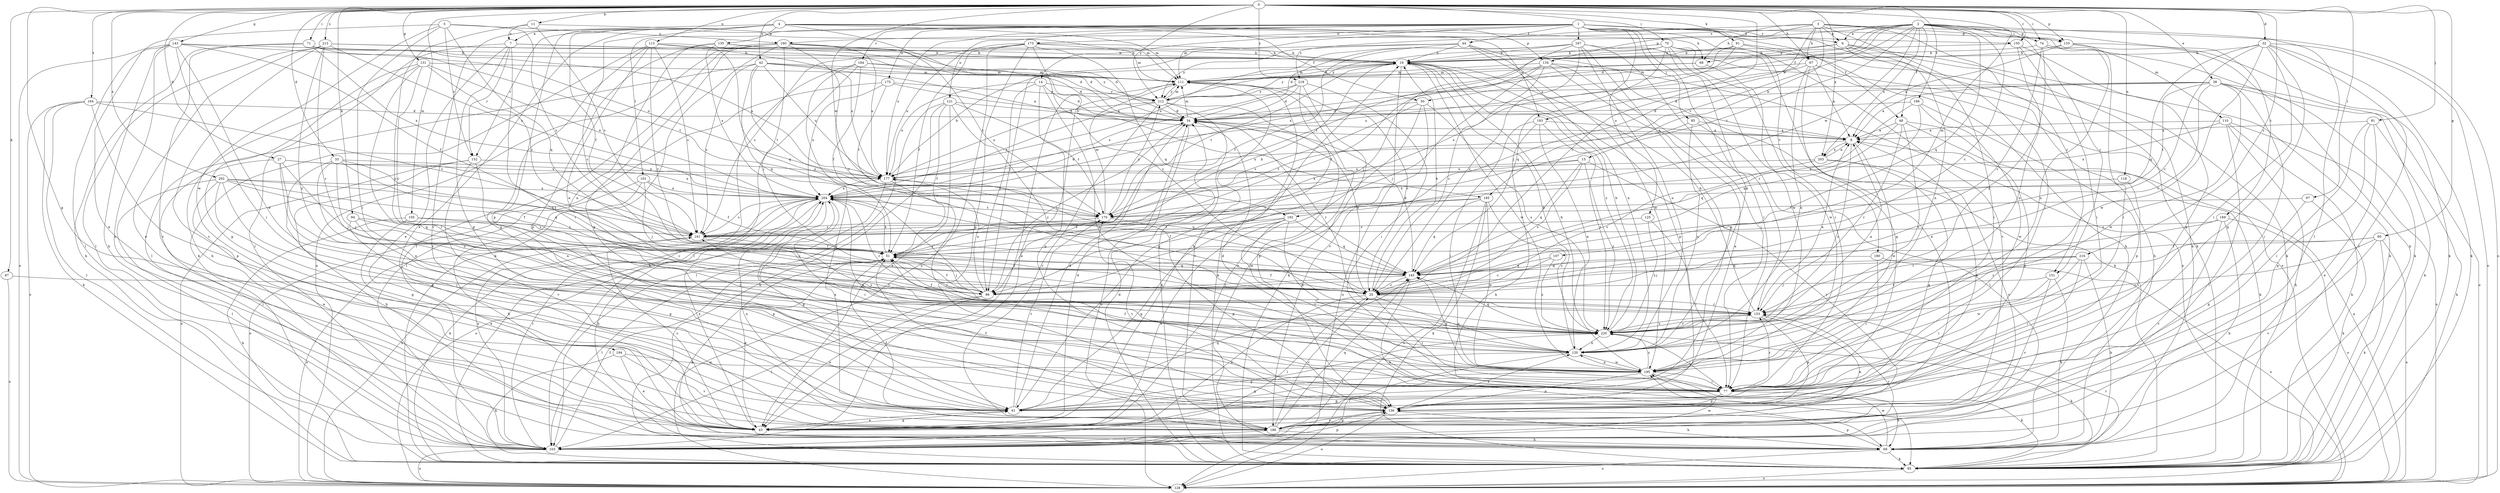 strict digraph  {
0;
1;
2;
3;
4;
5;
6;
7;
8;
11;
14;
15;
16;
25;
27;
32;
33;
34;
38;
42;
43;
44;
48;
50;
51;
60;
61;
67;
68;
69;
70;
71;
74;
77;
81;
85;
86;
87;
91;
94;
95;
97;
101;
103;
105;
107;
110;
111;
113;
118;
120;
121;
125;
128;
131;
133;
134;
135;
136;
143;
145;
150;
151;
152;
153;
160;
161;
164;
166;
167;
169;
170;
173;
175;
177;
180;
184;
185;
186;
192;
193;
194;
195;
202;
203;
204;
212;
213;
216;
219;
220;
0 -> 11  [label=b];
0 -> 25  [label=c];
0 -> 27  [label=d];
0 -> 32  [label=d];
0 -> 33  [label=d];
0 -> 38  [label=e];
0 -> 42  [label=e];
0 -> 60  [label=g];
0 -> 61  [label=g];
0 -> 67  [label=h];
0 -> 70  [label=i];
0 -> 71  [label=i];
0 -> 74  [label=i];
0 -> 81  [label=j];
0 -> 87  [label=k];
0 -> 91  [label=k];
0 -> 94  [label=k];
0 -> 97  [label=l];
0 -> 105  [label=m];
0 -> 107  [label=m];
0 -> 113  [label=n];
0 -> 118  [label=n];
0 -> 131  [label=p];
0 -> 133  [label=p];
0 -> 143  [label=q];
0 -> 150  [label=r];
0 -> 164  [label=t];
0 -> 166  [label=t];
0 -> 192  [label=w];
0 -> 202  [label=x];
0 -> 203  [label=x];
0 -> 212  [label=y];
0 -> 213  [label=z];
0 -> 216  [label=z];
0 -> 219  [label=z];
1 -> 6  [label=a];
1 -> 14  [label=b];
1 -> 43  [label=e];
1 -> 44  [label=f];
1 -> 48  [label=f];
1 -> 85  [label=j];
1 -> 95  [label=k];
1 -> 101  [label=l];
1 -> 120  [label=n];
1 -> 121  [label=o];
1 -> 125  [label=o];
1 -> 133  [label=p];
1 -> 150  [label=r];
1 -> 167  [label=t];
1 -> 173  [label=u];
1 -> 175  [label=u];
1 -> 177  [label=u];
1 -> 180  [label=v];
1 -> 184  [label=v];
2 -> 6  [label=a];
2 -> 25  [label=c];
2 -> 34  [label=d];
2 -> 48  [label=f];
2 -> 50  [label=f];
2 -> 74  [label=i];
2 -> 103  [label=l];
2 -> 133  [label=p];
2 -> 134  [label=p];
2 -> 145  [label=q];
2 -> 151  [label=r];
2 -> 160  [label=s];
2 -> 169  [label=t];
2 -> 170  [label=t];
2 -> 185  [label=v];
2 -> 192  [label=w];
2 -> 193  [label=w];
2 -> 203  [label=x];
3 -> 6  [label=a];
3 -> 15  [label=b];
3 -> 67  [label=h];
3 -> 68  [label=h];
3 -> 77  [label=i];
3 -> 86  [label=j];
3 -> 110  [label=m];
3 -> 111  [label=m];
3 -> 128  [label=o];
3 -> 151  [label=r];
3 -> 219  [label=z];
4 -> 7  [label=a];
4 -> 25  [label=c];
4 -> 50  [label=f];
4 -> 51  [label=f];
4 -> 68  [label=h];
4 -> 111  [label=m];
4 -> 134  [label=p];
4 -> 135  [label=p];
4 -> 136  [label=p];
4 -> 152  [label=r];
4 -> 185  [label=v];
4 -> 186  [label=v];
4 -> 193  [label=w];
5 -> 43  [label=e];
5 -> 77  [label=i];
5 -> 145  [label=q];
5 -> 152  [label=r];
5 -> 160  [label=s];
5 -> 161  [label=s];
5 -> 194  [label=w];
6 -> 16  [label=b];
6 -> 68  [label=h];
6 -> 69  [label=h];
6 -> 77  [label=i];
6 -> 95  [label=k];
6 -> 120  [label=n];
7 -> 16  [label=b];
7 -> 34  [label=d];
7 -> 43  [label=e];
7 -> 61  [label=g];
7 -> 77  [label=i];
7 -> 103  [label=l];
7 -> 152  [label=r];
8 -> 177  [label=u];
8 -> 195  [label=w];
8 -> 203  [label=x];
8 -> 220  [label=z];
11 -> 7  [label=a];
11 -> 111  [label=m];
11 -> 161  [label=s];
11 -> 220  [label=z];
14 -> 34  [label=d];
14 -> 86  [label=j];
14 -> 136  [label=p];
14 -> 177  [label=u];
14 -> 195  [label=w];
14 -> 212  [label=y];
15 -> 25  [label=c];
15 -> 145  [label=q];
15 -> 177  [label=u];
15 -> 186  [label=v];
15 -> 204  [label=x];
15 -> 220  [label=z];
16 -> 111  [label=m];
16 -> 136  [label=p];
16 -> 170  [label=t];
16 -> 186  [label=v];
16 -> 195  [label=w];
16 -> 220  [label=z];
25 -> 16  [label=b];
25 -> 34  [label=d];
25 -> 43  [label=e];
25 -> 51  [label=f];
25 -> 77  [label=i];
25 -> 103  [label=l];
25 -> 120  [label=n];
25 -> 153  [label=r];
27 -> 86  [label=j];
27 -> 103  [label=l];
27 -> 120  [label=n];
27 -> 177  [label=u];
27 -> 204  [label=x];
27 -> 220  [label=z];
32 -> 16  [label=b];
32 -> 25  [label=c];
32 -> 61  [label=g];
32 -> 77  [label=i];
32 -> 95  [label=k];
32 -> 103  [label=l];
32 -> 128  [label=o];
32 -> 145  [label=q];
32 -> 195  [label=w];
33 -> 51  [label=f];
33 -> 61  [label=g];
33 -> 86  [label=j];
33 -> 145  [label=q];
33 -> 177  [label=u];
33 -> 220  [label=z];
34 -> 8  [label=a];
34 -> 86  [label=j];
34 -> 111  [label=m];
34 -> 128  [label=o];
34 -> 153  [label=r];
38 -> 8  [label=a];
38 -> 25  [label=c];
38 -> 34  [label=d];
38 -> 77  [label=i];
38 -> 95  [label=k];
38 -> 128  [label=o];
38 -> 170  [label=t];
38 -> 195  [label=w];
38 -> 212  [label=y];
42 -> 8  [label=a];
42 -> 34  [label=d];
42 -> 103  [label=l];
42 -> 111  [label=m];
42 -> 145  [label=q];
42 -> 161  [label=s];
42 -> 170  [label=t];
42 -> 177  [label=u];
43 -> 16  [label=b];
43 -> 34  [label=d];
43 -> 61  [label=g];
43 -> 161  [label=s];
43 -> 204  [label=x];
44 -> 16  [label=b];
44 -> 51  [label=f];
44 -> 86  [label=j];
44 -> 120  [label=n];
44 -> 128  [label=o];
44 -> 195  [label=w];
44 -> 212  [label=y];
48 -> 8  [label=a];
48 -> 95  [label=k];
48 -> 136  [label=p];
48 -> 145  [label=q];
48 -> 153  [label=r];
48 -> 220  [label=z];
50 -> 34  [label=d];
50 -> 43  [label=e];
50 -> 128  [label=o];
50 -> 161  [label=s];
50 -> 220  [label=z];
51 -> 16  [label=b];
51 -> 43  [label=e];
51 -> 86  [label=j];
51 -> 95  [label=k];
51 -> 103  [label=l];
51 -> 145  [label=q];
51 -> 204  [label=x];
60 -> 51  [label=f];
60 -> 95  [label=k];
60 -> 128  [label=o];
60 -> 153  [label=r];
60 -> 186  [label=v];
60 -> 220  [label=z];
61 -> 34  [label=d];
61 -> 43  [label=e];
61 -> 145  [label=q];
61 -> 170  [label=t];
67 -> 8  [label=a];
67 -> 61  [label=g];
67 -> 69  [label=h];
67 -> 111  [label=m];
67 -> 120  [label=n];
67 -> 177  [label=u];
68 -> 111  [label=m];
68 -> 195  [label=w];
68 -> 212  [label=y];
69 -> 95  [label=k];
69 -> 111  [label=m];
69 -> 128  [label=o];
69 -> 136  [label=p];
69 -> 195  [label=w];
70 -> 16  [label=b];
70 -> 43  [label=e];
70 -> 77  [label=i];
70 -> 145  [label=q];
70 -> 153  [label=r];
70 -> 170  [label=t];
70 -> 186  [label=v];
70 -> 195  [label=w];
70 -> 212  [label=y];
71 -> 16  [label=b];
71 -> 95  [label=k];
71 -> 170  [label=t];
71 -> 177  [label=u];
71 -> 186  [label=v];
71 -> 204  [label=x];
74 -> 16  [label=b];
74 -> 25  [label=c];
74 -> 95  [label=k];
74 -> 120  [label=n];
74 -> 220  [label=z];
77 -> 34  [label=d];
77 -> 61  [label=g];
77 -> 69  [label=h];
77 -> 136  [label=p];
77 -> 153  [label=r];
77 -> 204  [label=x];
81 -> 8  [label=a];
81 -> 43  [label=e];
81 -> 77  [label=i];
81 -> 95  [label=k];
81 -> 136  [label=p];
85 -> 8  [label=a];
85 -> 103  [label=l];
85 -> 120  [label=n];
85 -> 170  [label=t];
86 -> 43  [label=e];
86 -> 51  [label=f];
86 -> 103  [label=l];
86 -> 177  [label=u];
86 -> 204  [label=x];
87 -> 25  [label=c];
87 -> 128  [label=o];
91 -> 16  [label=b];
91 -> 69  [label=h];
91 -> 95  [label=k];
91 -> 161  [label=s];
91 -> 204  [label=x];
94 -> 25  [label=c];
94 -> 61  [label=g];
94 -> 136  [label=p];
94 -> 161  [label=s];
95 -> 34  [label=d];
95 -> 128  [label=o];
95 -> 153  [label=r];
97 -> 95  [label=k];
97 -> 136  [label=p];
97 -> 170  [label=t];
101 -> 51  [label=f];
101 -> 69  [label=h];
101 -> 86  [label=j];
101 -> 128  [label=o];
101 -> 204  [label=x];
103 -> 51  [label=f];
103 -> 128  [label=o];
103 -> 136  [label=p];
103 -> 153  [label=r];
103 -> 195  [label=w];
103 -> 204  [label=x];
105 -> 25  [label=c];
105 -> 43  [label=e];
105 -> 95  [label=k];
105 -> 161  [label=s];
107 -> 25  [label=c];
107 -> 145  [label=q];
107 -> 220  [label=z];
110 -> 8  [label=a];
110 -> 69  [label=h];
110 -> 95  [label=k];
110 -> 103  [label=l];
110 -> 128  [label=o];
110 -> 204  [label=x];
111 -> 16  [label=b];
111 -> 25  [label=c];
111 -> 43  [label=e];
111 -> 95  [label=k];
111 -> 103  [label=l];
111 -> 186  [label=v];
111 -> 212  [label=y];
113 -> 16  [label=b];
113 -> 25  [label=c];
113 -> 61  [label=g];
113 -> 95  [label=k];
113 -> 120  [label=n];
113 -> 145  [label=q];
113 -> 161  [label=s];
113 -> 177  [label=u];
118 -> 77  [label=i];
118 -> 204  [label=x];
120 -> 16  [label=b];
120 -> 61  [label=g];
120 -> 103  [label=l];
120 -> 195  [label=w];
121 -> 34  [label=d];
121 -> 43  [label=e];
121 -> 51  [label=f];
121 -> 95  [label=k];
121 -> 103  [label=l];
121 -> 170  [label=t];
121 -> 220  [label=z];
125 -> 77  [label=i];
125 -> 161  [label=s];
125 -> 220  [label=z];
128 -> 8  [label=a];
128 -> 204  [label=x];
131 -> 25  [label=c];
131 -> 61  [label=g];
131 -> 69  [label=h];
131 -> 77  [label=i];
131 -> 111  [label=m];
131 -> 161  [label=s];
131 -> 204  [label=x];
133 -> 8  [label=a];
133 -> 16  [label=b];
133 -> 69  [label=h];
133 -> 77  [label=i];
133 -> 95  [label=k];
134 -> 25  [label=c];
134 -> 43  [label=e];
134 -> 51  [label=f];
134 -> 77  [label=i];
134 -> 86  [label=j];
134 -> 95  [label=k];
134 -> 111  [label=m];
135 -> 16  [label=b];
135 -> 34  [label=d];
135 -> 120  [label=n];
135 -> 136  [label=p];
135 -> 204  [label=x];
136 -> 8  [label=a];
136 -> 51  [label=f];
136 -> 69  [label=h];
136 -> 120  [label=n];
136 -> 128  [label=o];
136 -> 170  [label=t];
136 -> 186  [label=v];
143 -> 16  [label=b];
143 -> 43  [label=e];
143 -> 51  [label=f];
143 -> 69  [label=h];
143 -> 77  [label=i];
143 -> 103  [label=l];
143 -> 128  [label=o];
143 -> 177  [label=u];
143 -> 195  [label=w];
145 -> 25  [label=c];
145 -> 34  [label=d];
145 -> 69  [label=h];
145 -> 86  [label=j];
145 -> 177  [label=u];
150 -> 16  [label=b];
150 -> 77  [label=i];
150 -> 120  [label=n];
150 -> 136  [label=p];
151 -> 69  [label=h];
151 -> 77  [label=i];
151 -> 86  [label=j];
151 -> 186  [label=v];
152 -> 69  [label=h];
152 -> 120  [label=n];
152 -> 128  [label=o];
152 -> 177  [label=u];
152 -> 186  [label=v];
153 -> 8  [label=a];
153 -> 16  [label=b];
153 -> 43  [label=e];
153 -> 51  [label=f];
153 -> 136  [label=p];
153 -> 220  [label=z];
160 -> 16  [label=b];
160 -> 25  [label=c];
160 -> 61  [label=g];
160 -> 86  [label=j];
160 -> 95  [label=k];
160 -> 103  [label=l];
160 -> 128  [label=o];
160 -> 170  [label=t];
160 -> 177  [label=u];
161 -> 51  [label=f];
161 -> 128  [label=o];
161 -> 220  [label=z];
164 -> 34  [label=d];
164 -> 95  [label=k];
164 -> 103  [label=l];
164 -> 128  [label=o];
164 -> 136  [label=p];
164 -> 161  [label=s];
166 -> 34  [label=d];
166 -> 136  [label=p];
166 -> 145  [label=q];
166 -> 161  [label=s];
166 -> 195  [label=w];
167 -> 16  [label=b];
167 -> 25  [label=c];
167 -> 34  [label=d];
167 -> 61  [label=g];
167 -> 77  [label=i];
167 -> 86  [label=j];
167 -> 120  [label=n];
167 -> 128  [label=o];
167 -> 177  [label=u];
169 -> 69  [label=h];
169 -> 128  [label=o];
169 -> 153  [label=r];
169 -> 161  [label=s];
169 -> 186  [label=v];
170 -> 111  [label=m];
170 -> 136  [label=p];
170 -> 161  [label=s];
170 -> 212  [label=y];
173 -> 16  [label=b];
173 -> 25  [label=c];
173 -> 51  [label=f];
173 -> 111  [label=m];
173 -> 128  [label=o];
173 -> 136  [label=p];
173 -> 145  [label=q];
173 -> 161  [label=s];
173 -> 177  [label=u];
175 -> 8  [label=a];
175 -> 103  [label=l];
175 -> 170  [label=t];
175 -> 204  [label=x];
175 -> 212  [label=y];
177 -> 16  [label=b];
177 -> 77  [label=i];
177 -> 128  [label=o];
177 -> 204  [label=x];
180 -> 77  [label=i];
180 -> 128  [label=o];
180 -> 145  [label=q];
184 -> 51  [label=f];
184 -> 95  [label=k];
184 -> 103  [label=l];
184 -> 111  [label=m];
184 -> 186  [label=v];
184 -> 212  [label=y];
185 -> 51  [label=f];
185 -> 95  [label=k];
185 -> 128  [label=o];
185 -> 145  [label=q];
185 -> 170  [label=t];
185 -> 195  [label=w];
185 -> 220  [label=z];
186 -> 25  [label=c];
186 -> 51  [label=f];
186 -> 69  [label=h];
186 -> 103  [label=l];
186 -> 136  [label=p];
186 -> 145  [label=q];
186 -> 204  [label=x];
186 -> 220  [label=z];
192 -> 43  [label=e];
192 -> 51  [label=f];
192 -> 61  [label=g];
192 -> 77  [label=i];
192 -> 120  [label=n];
192 -> 145  [label=q];
192 -> 161  [label=s];
193 -> 8  [label=a];
193 -> 77  [label=i];
193 -> 95  [label=k];
193 -> 120  [label=n];
193 -> 220  [label=z];
194 -> 43  [label=e];
194 -> 95  [label=k];
194 -> 186  [label=v];
194 -> 195  [label=w];
195 -> 16  [label=b];
195 -> 51  [label=f];
195 -> 61  [label=g];
195 -> 77  [label=i];
195 -> 95  [label=k];
195 -> 120  [label=n];
195 -> 136  [label=p];
195 -> 145  [label=q];
195 -> 204  [label=x];
195 -> 220  [label=z];
202 -> 43  [label=e];
202 -> 51  [label=f];
202 -> 61  [label=g];
202 -> 77  [label=i];
202 -> 103  [label=l];
202 -> 145  [label=q];
202 -> 161  [label=s];
202 -> 204  [label=x];
203 -> 8  [label=a];
203 -> 25  [label=c];
203 -> 61  [label=g];
203 -> 177  [label=u];
203 -> 186  [label=v];
204 -> 34  [label=d];
204 -> 61  [label=g];
204 -> 69  [label=h];
204 -> 77  [label=i];
204 -> 95  [label=k];
204 -> 103  [label=l];
204 -> 153  [label=r];
204 -> 161  [label=s];
204 -> 170  [label=t];
212 -> 34  [label=d];
212 -> 95  [label=k];
212 -> 111  [label=m];
212 -> 136  [label=p];
212 -> 177  [label=u];
212 -> 186  [label=v];
212 -> 204  [label=x];
213 -> 16  [label=b];
213 -> 34  [label=d];
213 -> 43  [label=e];
213 -> 103  [label=l];
213 -> 153  [label=r];
213 -> 186  [label=v];
213 -> 204  [label=x];
213 -> 220  [label=z];
216 -> 69  [label=h];
216 -> 77  [label=i];
216 -> 86  [label=j];
216 -> 145  [label=q];
216 -> 153  [label=r];
216 -> 195  [label=w];
219 -> 34  [label=d];
219 -> 61  [label=g];
219 -> 77  [label=i];
219 -> 95  [label=k];
219 -> 204  [label=x];
219 -> 212  [label=y];
220 -> 8  [label=a];
220 -> 16  [label=b];
220 -> 77  [label=i];
220 -> 95  [label=k];
220 -> 120  [label=n];
220 -> 145  [label=q];
220 -> 153  [label=r];
220 -> 161  [label=s];
}
